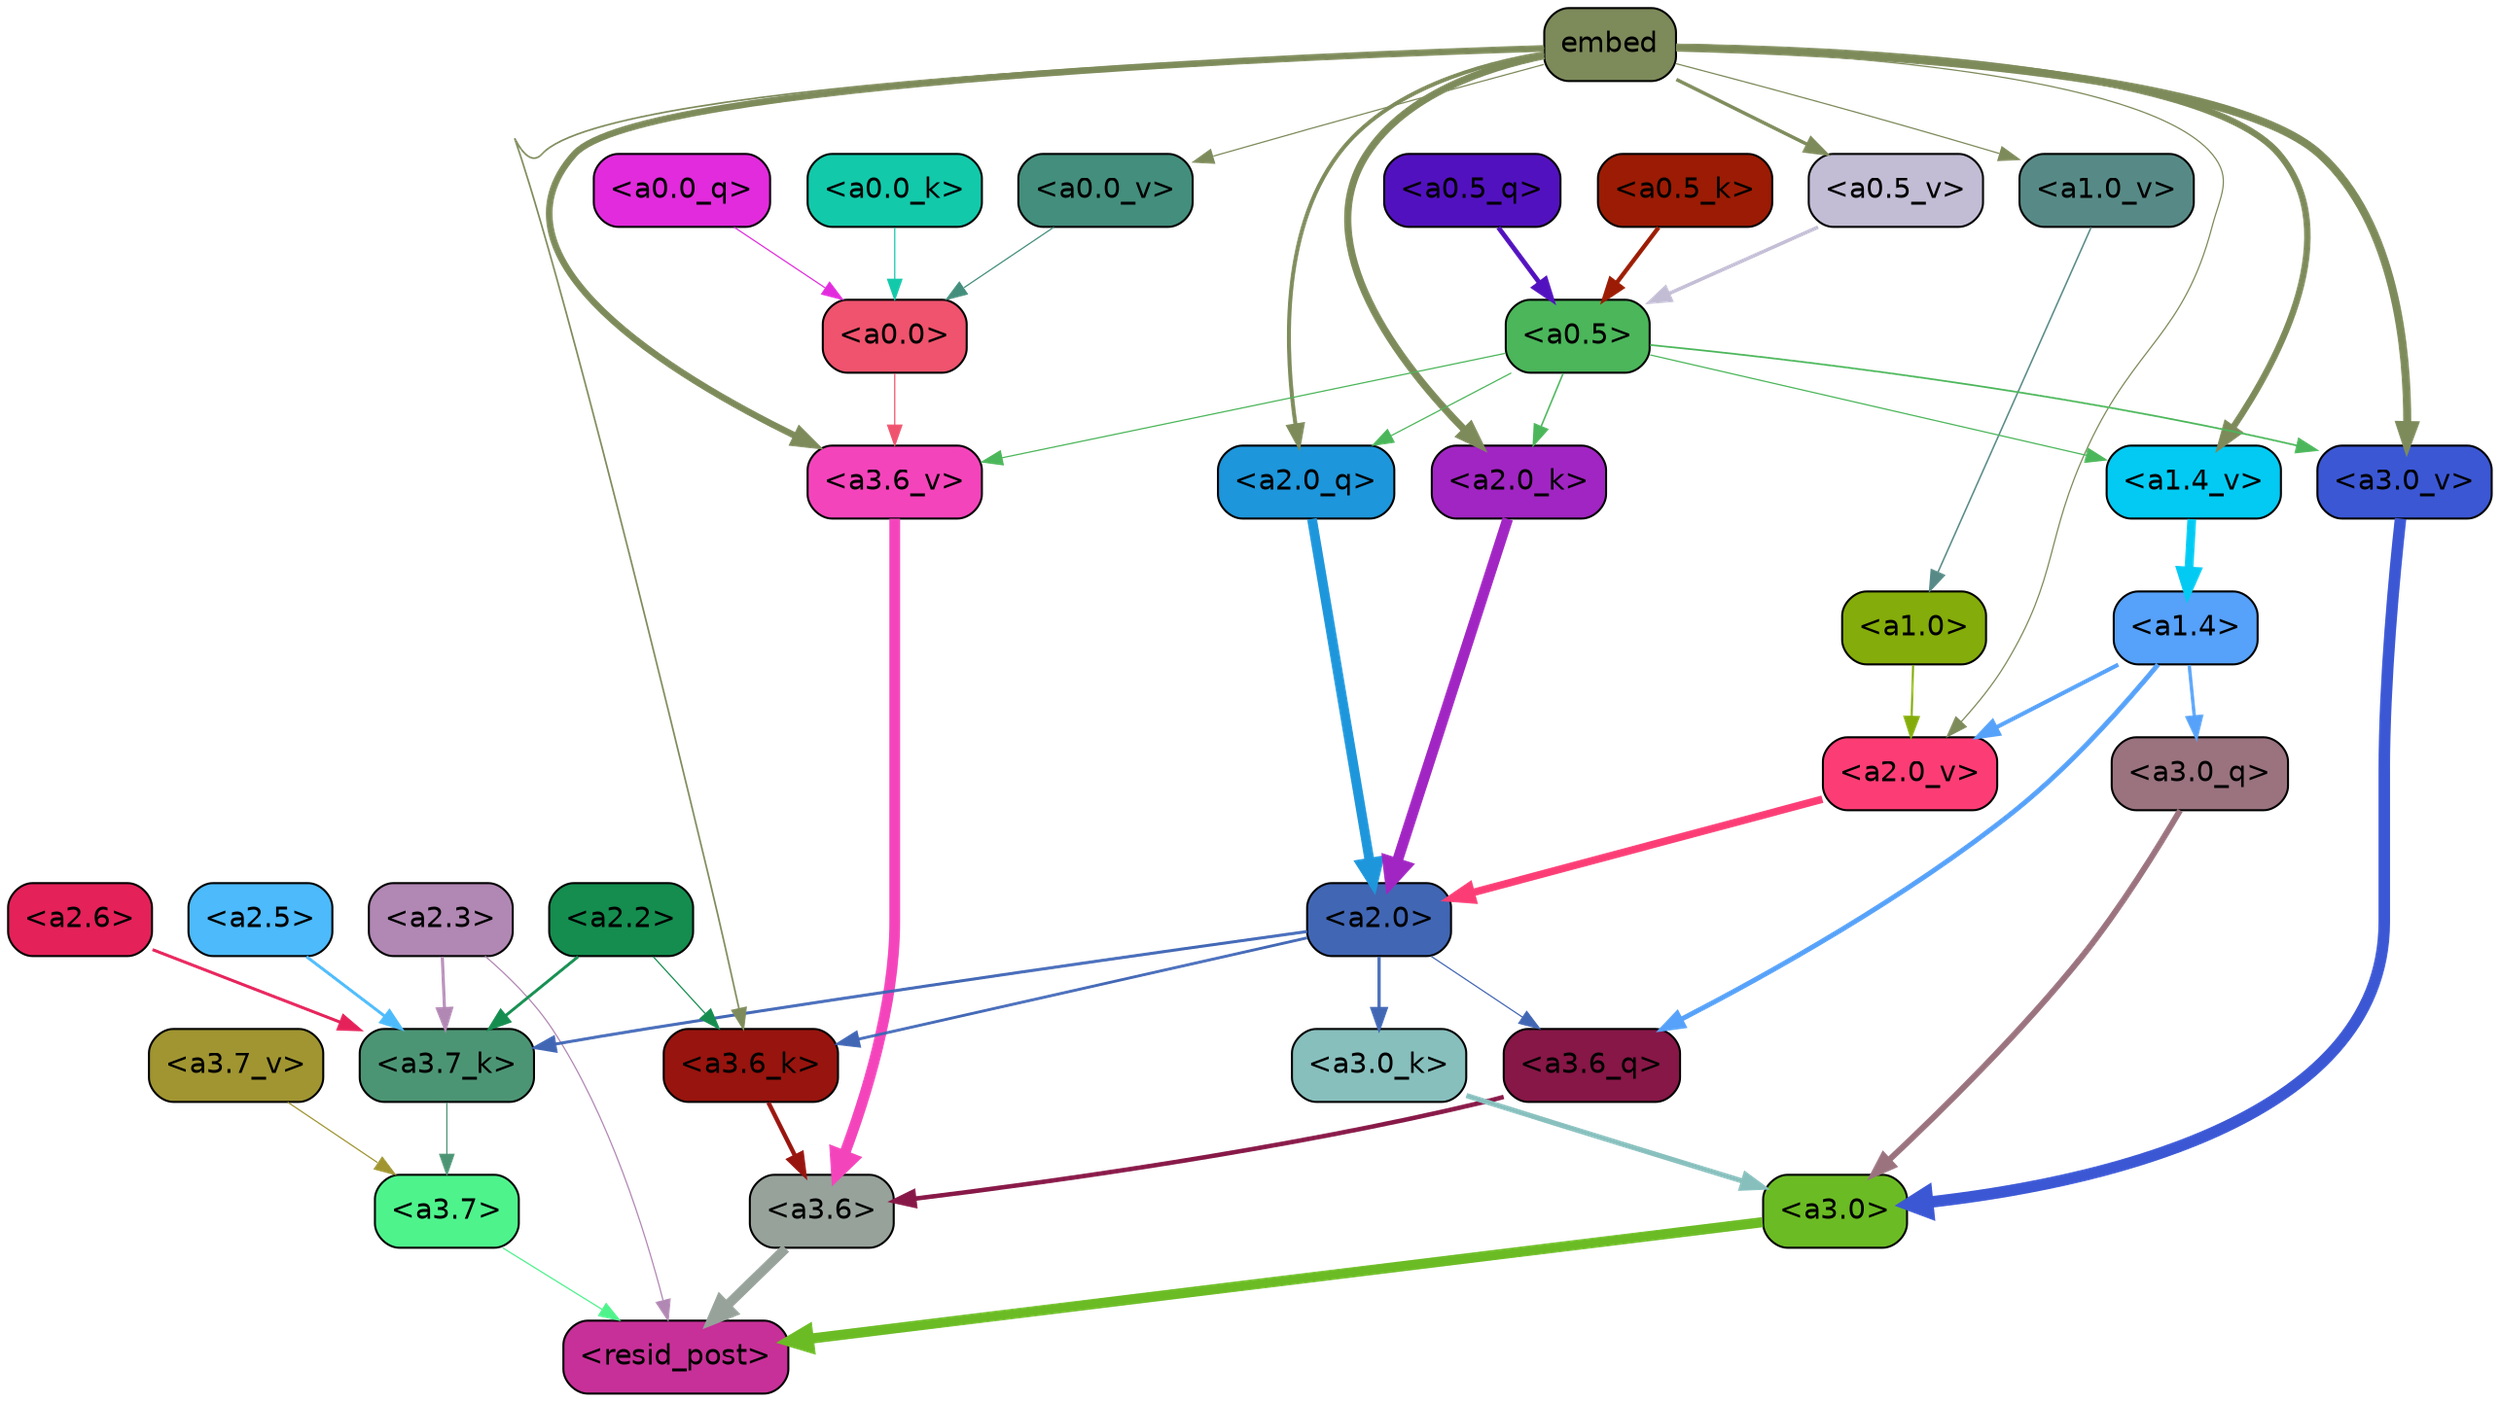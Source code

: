 strict digraph "" {
	graph [bgcolor=transparent,
		layout=dot,
		overlap=false,
		splines=true
	];
	"<a3.7>"	[color=black,
		fillcolor="#4ef38c",
		fontname=Helvetica,
		shape=box,
		style="filled, rounded"];
	"<resid_post>"	[color=black,
		fillcolor="#c73098",
		fontname=Helvetica,
		shape=box,
		style="filled, rounded"];
	"<a3.7>" -> "<resid_post>"	[color="#4ef38c",
		penwidth=0.6];
	"<a3.6>"	[color=black,
		fillcolor="#96a29a",
		fontname=Helvetica,
		shape=box,
		style="filled, rounded"];
	"<a3.6>" -> "<resid_post>"	[color="#96a29a",
		penwidth=4.749041676521301];
	"<a3.0>"	[color=black,
		fillcolor="#6bbb24",
		fontname=Helvetica,
		shape=box,
		style="filled, rounded"];
	"<a3.0>" -> "<resid_post>"	[color="#6bbb24",
		penwidth=5.004215121269226];
	"<a2.3>"	[color=black,
		fillcolor="#b187b3",
		fontname=Helvetica,
		shape=box,
		style="filled, rounded"];
	"<a2.3>" -> "<resid_post>"	[color="#b187b3",
		penwidth=0.6];
	"<a3.7_k>"	[color=black,
		fillcolor="#4c9574",
		fontname=Helvetica,
		shape=box,
		style="filled, rounded"];
	"<a2.3>" -> "<a3.7_k>"	[color="#b187b3",
		penwidth=1.4559586644172668];
	"<a3.6_q>"	[color=black,
		fillcolor="#861746",
		fontname=Helvetica,
		shape=box,
		style="filled, rounded"];
	"<a3.6_q>" -> "<a3.6>"	[color="#861746",
		penwidth=2.199681341648102];
	"<a3.0_q>"	[color=black,
		fillcolor="#9a737f",
		fontname=Helvetica,
		shape=box,
		style="filled, rounded"];
	"<a3.0_q>" -> "<a3.0>"	[color="#9a737f",
		penwidth=2.9459195733070374];
	"<a3.7_k>" -> "<a3.7>"	[color="#4c9574",
		penwidth=0.6];
	"<a3.6_k>"	[color=black,
		fillcolor="#98140e",
		fontname=Helvetica,
		shape=box,
		style="filled, rounded"];
	"<a3.6_k>" -> "<a3.6>"	[color="#98140e",
		penwidth=2.13908451795578];
	"<a3.0_k>"	[color=black,
		fillcolor="#87bfbd",
		fontname=Helvetica,
		shape=box,
		style="filled, rounded"];
	"<a3.0_k>" -> "<a3.0>"	[color="#87bfbd",
		penwidth=2.520303964614868];
	"<a3.7_v>"	[color=black,
		fillcolor="#a09531",
		fontname=Helvetica,
		shape=box,
		style="filled, rounded"];
	"<a3.7_v>" -> "<a3.7>"	[color="#a09531",
		penwidth=0.6];
	"<a3.6_v>"	[color=black,
		fillcolor="#f444bb",
		fontname=Helvetica,
		shape=box,
		style="filled, rounded"];
	"<a3.6_v>" -> "<a3.6>"	[color="#f444bb",
		penwidth=5.297133803367615];
	"<a3.0_v>"	[color=black,
		fillcolor="#3b57d4",
		fontname=Helvetica,
		shape=box,
		style="filled, rounded"];
	"<a3.0_v>" -> "<a3.0>"	[color="#3b57d4",
		penwidth=5.680712580680847];
	"<a2.0>"	[color=black,
		fillcolor="#4166b4",
		fontname=Helvetica,
		shape=box,
		style="filled, rounded"];
	"<a2.0>" -> "<a3.6_q>"	[color="#4166b4",
		penwidth=0.6];
	"<a2.0>" -> "<a3.7_k>"	[color="#4166b4",
		penwidth=1.4582423567771912];
	"<a2.0>" -> "<a3.6_k>"	[color="#4166b4",
		penwidth=1.3792681694030762];
	"<a2.0>" -> "<a3.0_k>"	[color="#4166b4",
		penwidth=1.5433646440505981];
	"<a1.4>"	[color=black,
		fillcolor="#56a1f9",
		fontname=Helvetica,
		shape=box,
		style="filled, rounded"];
	"<a1.4>" -> "<a3.6_q>"	[color="#56a1f9",
		penwidth=2.419991135597229];
	"<a1.4>" -> "<a3.0_q>"	[color="#56a1f9",
		penwidth=1.6166993975639343];
	"<a2.0_v>"	[color=black,
		fillcolor="#fc3d75",
		fontname=Helvetica,
		shape=box,
		style="filled, rounded"];
	"<a1.4>" -> "<a2.0_v>"	[color="#56a1f9",
		penwidth=2.0025704503059387];
	"<a2.6>"	[color=black,
		fillcolor="#e42159",
		fontname=Helvetica,
		shape=box,
		style="filled, rounded"];
	"<a2.6>" -> "<a3.7_k>"	[color="#e42159",
		penwidth=1.468173325061798];
	"<a2.5>"	[color=black,
		fillcolor="#4cbafb",
		fontname=Helvetica,
		shape=box,
		style="filled, rounded"];
	"<a2.5>" -> "<a3.7_k>"	[color="#4cbafb",
		penwidth=1.457568109035492];
	"<a2.2>"	[color=black,
		fillcolor="#148d4f",
		fontname=Helvetica,
		shape=box,
		style="filled, rounded"];
	"<a2.2>" -> "<a3.7_k>"	[color="#148d4f",
		penwidth=1.4199435114860535];
	"<a2.2>" -> "<a3.6_k>"	[color="#148d4f",
		penwidth=0.6];
	embed	[color=black,
		fillcolor="#7d8a5a",
		fontname=Helvetica,
		shape=box,
		style="filled, rounded"];
	embed -> "<a3.6_k>"	[color="#7d8a5a",
		penwidth=0.8273519277572632];
	embed -> "<a3.6_v>"	[color="#7d8a5a",
		penwidth=3.2414157912135124];
	embed -> "<a3.0_v>"	[color="#7d8a5a",
		penwidth=3.929257571697235];
	"<a2.0_q>"	[color=black,
		fillcolor="#1d96db",
		fontname=Helvetica,
		shape=box,
		style="filled, rounded"];
	embed -> "<a2.0_q>"	[color="#7d8a5a",
		penwidth=1.964182734489441];
	"<a2.0_k>"	[color=black,
		fillcolor="#a125c2",
		fontname=Helvetica,
		shape=box,
		style="filled, rounded"];
	embed -> "<a2.0_k>"	[color="#7d8a5a",
		penwidth=3.5506991147994995];
	embed -> "<a2.0_v>"	[color="#7d8a5a",
		penwidth=0.6];
	"<a1.4_v>"	[color=black,
		fillcolor="#03caf3",
		fontname=Helvetica,
		shape=box,
		style="filled, rounded"];
	embed -> "<a1.4_v>"	[color="#7d8a5a",
		penwidth=3.168231725692749];
	"<a1.0_v>"	[color=black,
		fillcolor="#578a86",
		fontname=Helvetica,
		shape=box,
		style="filled, rounded"];
	embed -> "<a1.0_v>"	[color="#7d8a5a",
		penwidth=0.6];
	"<a0.5_v>"	[color=black,
		fillcolor="#c2bcd4",
		fontname=Helvetica,
		shape=box,
		style="filled, rounded"];
	embed -> "<a0.5_v>"	[color="#7d8a5a",
		penwidth=1.7111363410949707];
	"<a0.0_v>"	[color=black,
		fillcolor="#438e7c",
		fontname=Helvetica,
		shape=box,
		style="filled, rounded"];
	embed -> "<a0.0_v>"	[color="#7d8a5a",
		penwidth=0.6];
	"<a0.5>"	[color=black,
		fillcolor="#4bb65a",
		fontname=Helvetica,
		shape=box,
		style="filled, rounded"];
	"<a0.5>" -> "<a3.6_v>"	[color="#4bb65a",
		penwidth=0.6];
	"<a0.5>" -> "<a3.0_v>"	[color="#4bb65a",
		penwidth=0.8535017371177673];
	"<a0.5>" -> "<a2.0_q>"	[color="#4bb65a",
		penwidth=0.6];
	"<a0.5>" -> "<a2.0_k>"	[color="#4bb65a",
		penwidth=0.7573999166488647];
	"<a0.5>" -> "<a1.4_v>"	[color="#4bb65a",
		penwidth=0.6];
	"<a0.0>"	[color=black,
		fillcolor="#ef536d",
		fontname=Helvetica,
		shape=box,
		style="filled, rounded"];
	"<a0.0>" -> "<a3.6_v>"	[color="#ef536d",
		penwidth=0.6];
	"<a2.0_q>" -> "<a2.0>"	[color="#1d96db",
		penwidth=4.792815744876862];
	"<a2.0_k>" -> "<a2.0>"	[color="#a125c2",
		penwidth=5.262323796749115];
	"<a2.0_v>" -> "<a2.0>"	[color="#fc3d75",
		penwidth=3.7105380296707153];
	"<a1.0>"	[color=black,
		fillcolor="#84ac0a",
		fontname=Helvetica,
		shape=box,
		style="filled, rounded"];
	"<a1.0>" -> "<a2.0_v>"	[color="#84ac0a",
		penwidth=1.0112443566322327];
	"<a1.4_v>" -> "<a1.4>"	[color="#03caf3",
		penwidth=4.302925705909729];
	"<a1.0_v>" -> "<a1.0>"	[color="#578a86",
		penwidth=0.751367449760437];
	"<a0.5_q>"	[color=black,
		fillcolor="#5211be",
		fontname=Helvetica,
		shape=box,
		style="filled, rounded"];
	"<a0.5_q>" -> "<a0.5>"	[color="#5211be",
		penwidth=2.3275599479675293];
	"<a0.0_q>"	[color=black,
		fillcolor="#e12bdc",
		fontname=Helvetica,
		shape=box,
		style="filled, rounded"];
	"<a0.0_q>" -> "<a0.0>"	[color="#e12bdc",
		penwidth=0.6];
	"<a0.5_k>"	[color=black,
		fillcolor="#9b1b04",
		fontname=Helvetica,
		shape=box,
		style="filled, rounded"];
	"<a0.5_k>" -> "<a0.5>"	[color="#9b1b04",
		penwidth=2.1024985313415527];
	"<a0.0_k>"	[color=black,
		fillcolor="#12c9aa",
		fontname=Helvetica,
		shape=box,
		style="filled, rounded"];
	"<a0.0_k>" -> "<a0.0>"	[color="#12c9aa",
		penwidth=0.6];
	"<a0.5_v>" -> "<a0.5>"	[color="#c2bcd4",
		penwidth=1.711136817932129];
	"<a0.0_v>" -> "<a0.0>"	[color="#438e7c",
		penwidth=0.6];
}
